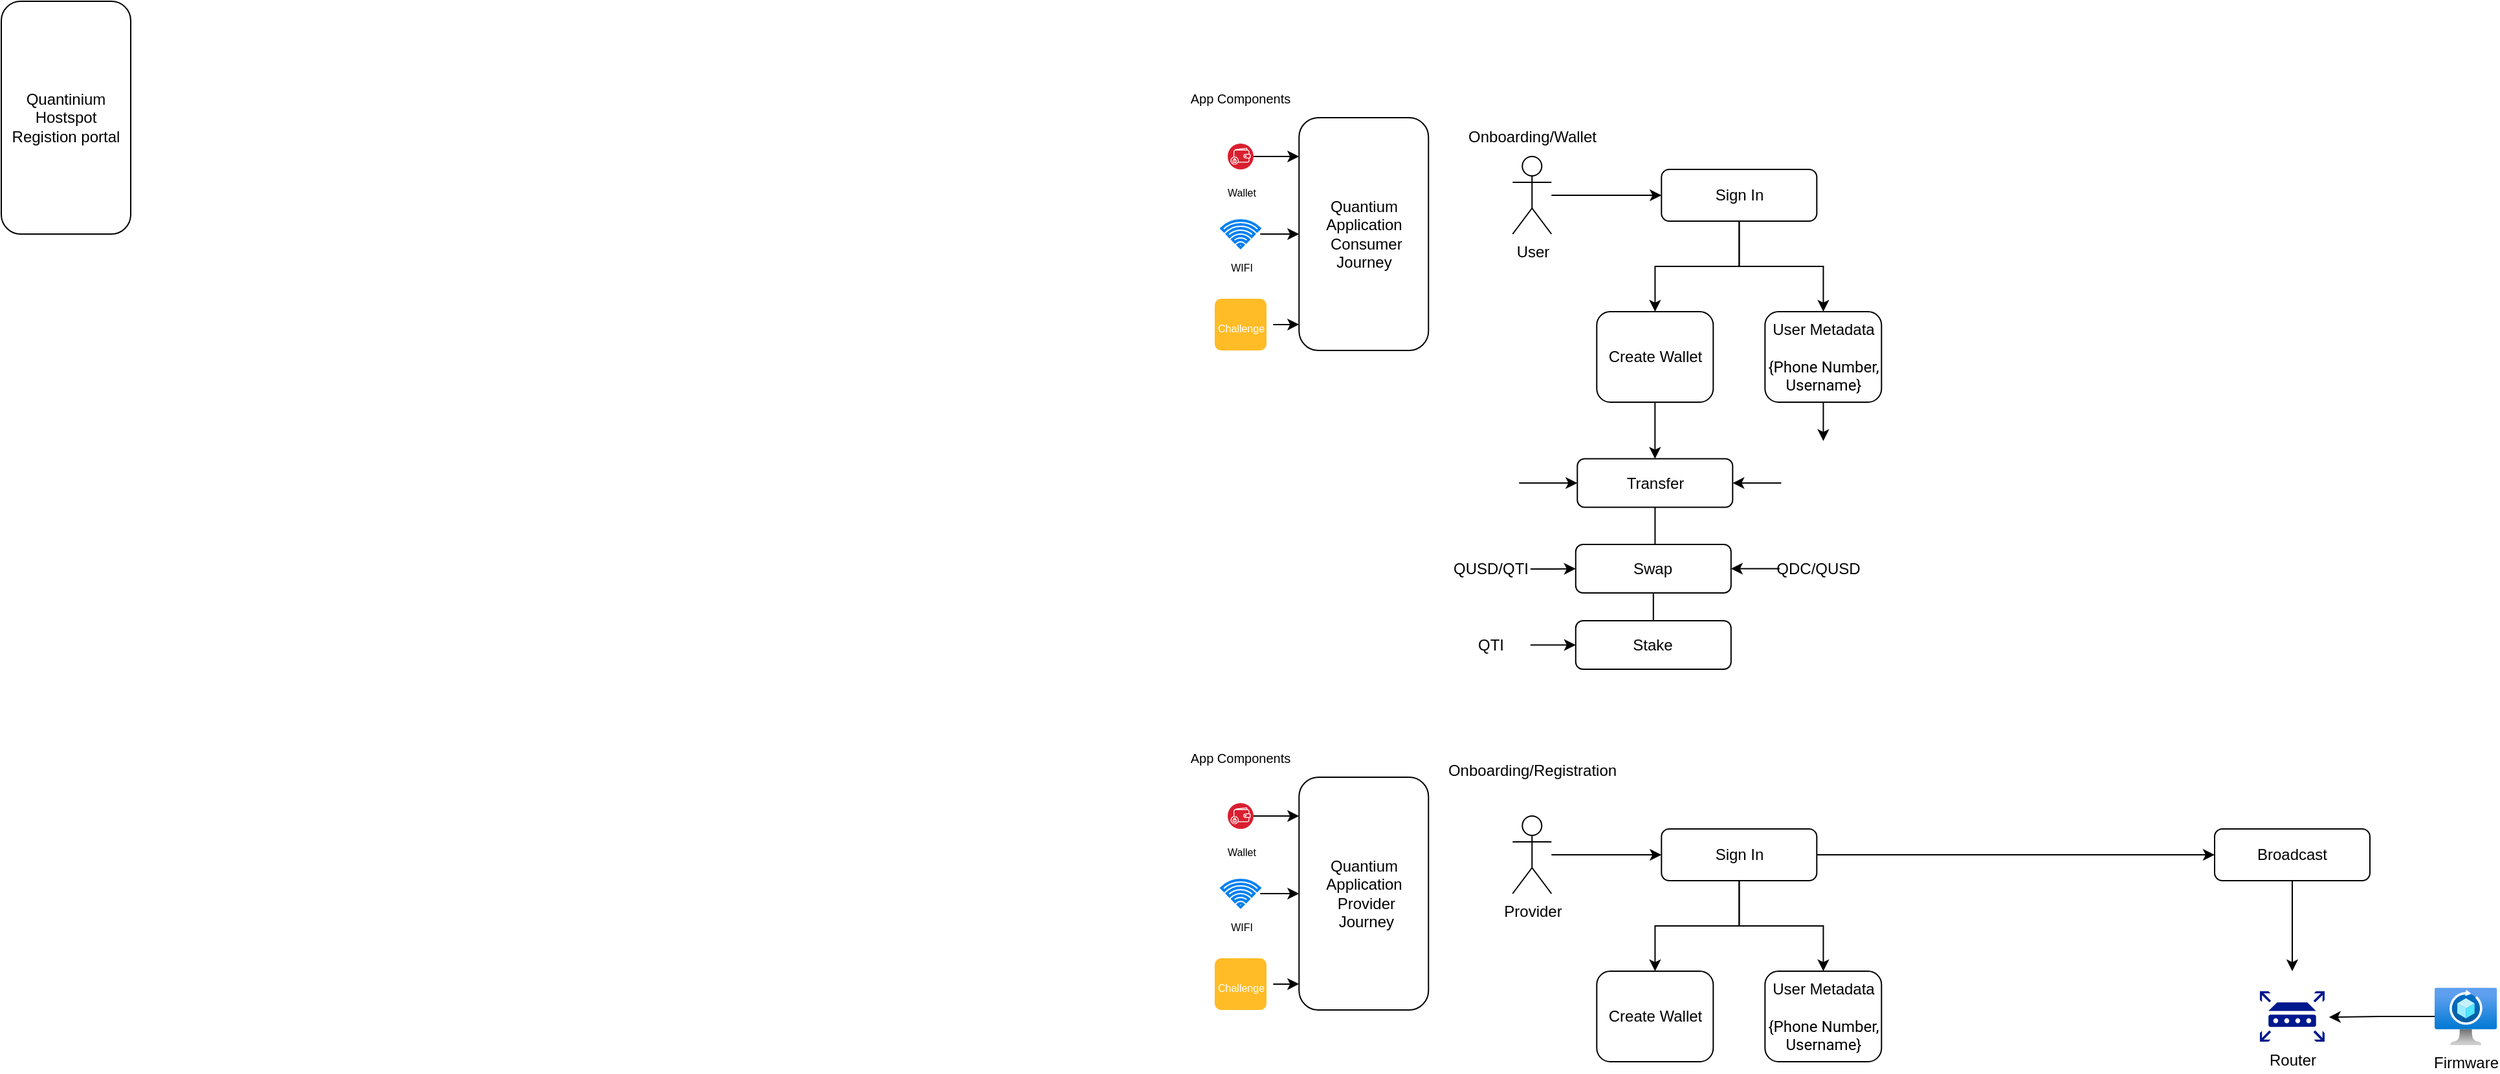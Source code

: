 <mxfile version="24.8.0">
  <diagram name="Page-1" id="w2wgUixRn5SNA8yjD89T">
    <mxGraphModel dx="1255" dy="200" grid="1" gridSize="10" guides="1" tooltips="1" connect="1" arrows="1" fold="1" page="1" pageScale="1" pageWidth="850" pageHeight="1100" math="0" shadow="0">
      <root>
        <mxCell id="0" />
        <mxCell id="1" parent="0" />
        <mxCell id="xLCkrp8KcXFFq_XhmdWr-1" value="Quantium&lt;div&gt;Application&lt;/div&gt;&lt;div&gt;&amp;nbsp;Consumer Journey&lt;br&gt;&lt;/div&gt;" style="rounded=1;whiteSpace=wrap;html=1;" vertex="1" parent="1">
          <mxGeometry x="182.65" y="180" width="100" height="180" as="geometry" />
        </mxCell>
        <mxCell id="xLCkrp8KcXFFq_XhmdWr-2" value="Quantinium Hostspot Registion portal" style="rounded=1;whiteSpace=wrap;html=1;" vertex="1" parent="1">
          <mxGeometry x="-820" y="90" width="100" height="180" as="geometry" />
        </mxCell>
        <mxCell id="xLCkrp8KcXFFq_XhmdWr-3" value="Onboarding/Wallet" style="text;html=1;align=center;verticalAlign=middle;whiteSpace=wrap;rounded=0;" vertex="1" parent="1">
          <mxGeometry x="332.65" y="180" width="60" height="30" as="geometry" />
        </mxCell>
        <mxCell id="xLCkrp8KcXFFq_XhmdWr-8" value="" style="edgeStyle=orthogonalEdgeStyle;rounded=0;orthogonalLoop=1;jettySize=auto;html=1;" edge="1" parent="1" source="xLCkrp8KcXFFq_XhmdWr-4">
          <mxGeometry relative="1" as="geometry">
            <mxPoint x="462.65" y="240" as="targetPoint" />
          </mxGeometry>
        </mxCell>
        <mxCell id="xLCkrp8KcXFFq_XhmdWr-4" value="User" style="shape=umlActor;verticalLabelPosition=bottom;verticalAlign=top;html=1;outlineConnect=0;" vertex="1" parent="1">
          <mxGeometry x="347.65" y="210" width="30" height="60" as="geometry" />
        </mxCell>
        <mxCell id="xLCkrp8KcXFFq_XhmdWr-11" value="" style="edgeStyle=orthogonalEdgeStyle;rounded=0;orthogonalLoop=1;jettySize=auto;html=1;" edge="1" parent="1" source="xLCkrp8KcXFFq_XhmdWr-9" target="xLCkrp8KcXFFq_XhmdWr-10">
          <mxGeometry relative="1" as="geometry" />
        </mxCell>
        <mxCell id="xLCkrp8KcXFFq_XhmdWr-13" style="edgeStyle=orthogonalEdgeStyle;rounded=0;orthogonalLoop=1;jettySize=auto;html=1;" edge="1" parent="1" source="xLCkrp8KcXFFq_XhmdWr-9" target="xLCkrp8KcXFFq_XhmdWr-12">
          <mxGeometry relative="1" as="geometry" />
        </mxCell>
        <mxCell id="xLCkrp8KcXFFq_XhmdWr-9" value="Sign In" style="rounded=1;whiteSpace=wrap;html=1;" vertex="1" parent="1">
          <mxGeometry x="462.65" y="220" width="120" height="40" as="geometry" />
        </mxCell>
        <mxCell id="xLCkrp8KcXFFq_XhmdWr-26" value="" style="edgeStyle=orthogonalEdgeStyle;rounded=0;orthogonalLoop=1;jettySize=auto;html=1;" edge="1" parent="1" source="xLCkrp8KcXFFq_XhmdWr-10" target="xLCkrp8KcXFFq_XhmdWr-25">
          <mxGeometry relative="1" as="geometry" />
        </mxCell>
        <mxCell id="xLCkrp8KcXFFq_XhmdWr-10" value="Create Wallet" style="rounded=1;whiteSpace=wrap;html=1;" vertex="1" parent="1">
          <mxGeometry x="412.65" y="330" width="90" height="70" as="geometry" />
        </mxCell>
        <mxCell id="xLCkrp8KcXFFq_XhmdWr-24" value="" style="edgeStyle=orthogonalEdgeStyle;rounded=0;orthogonalLoop=1;jettySize=auto;html=1;" edge="1" parent="1" source="xLCkrp8KcXFFq_XhmdWr-12" target="xLCkrp8KcXFFq_XhmdWr-23">
          <mxGeometry relative="1" as="geometry" />
        </mxCell>
        <mxCell id="xLCkrp8KcXFFq_XhmdWr-12" value="User Metadata&lt;br&gt;&lt;div&gt;&lt;span style=&quot;font-size: 9pt; font-family: Roboto;&quot;&gt;&lt;br&gt;{Phone Number, Username}&lt;/span&gt;&lt;/div&gt;" style="rounded=1;whiteSpace=wrap;html=1;" vertex="1" parent="1">
          <mxGeometry x="542.65" y="330" width="90" height="70" as="geometry" />
        </mxCell>
        <mxCell id="xLCkrp8KcXFFq_XhmdWr-20" value="" style="edgeStyle=orthogonalEdgeStyle;rounded=0;orthogonalLoop=1;jettySize=auto;html=1;" edge="1" parent="1" source="xLCkrp8KcXFFq_XhmdWr-14" target="xLCkrp8KcXFFq_XhmdWr-1">
          <mxGeometry relative="1" as="geometry">
            <Array as="points">
              <mxPoint x="162.65" y="210" />
              <mxPoint x="162.65" y="210" />
            </Array>
          </mxGeometry>
        </mxCell>
        <mxCell id="xLCkrp8KcXFFq_XhmdWr-14" value="&lt;font style=&quot;font-size: 8px;&quot; color=&quot;#000000&quot;&gt;Wallet&lt;/font&gt;" style="image;aspect=fixed;perimeter=ellipsePerimeter;html=1;align=center;shadow=0;dashed=0;fontColor=#4277BB;labelBackgroundColor=default;fontSize=12;spacingTop=3;image=img/lib/ibm/blockchain/wallet.svg;" vertex="1" parent="1">
          <mxGeometry x="127.5" y="200" width="20" height="20" as="geometry" />
        </mxCell>
        <mxCell id="xLCkrp8KcXFFq_XhmdWr-15" value="&lt;font style=&quot;font-size: 8px;&quot;&gt;WIFI&lt;/font&gt;" style="html=1;verticalLabelPosition=bottom;align=center;labelBackgroundColor=#ffffff;verticalAlign=top;strokeWidth=2;strokeColor=#0080F0;shadow=0;dashed=0;shape=mxgraph.ios7.icons.wifi;pointerEvents=1" vertex="1" parent="1">
          <mxGeometry x="122.65" y="259.5" width="29.7" height="21" as="geometry" />
        </mxCell>
        <mxCell id="xLCkrp8KcXFFq_XhmdWr-18" value="&lt;font style=&quot;font-size: 8px;&quot;&gt;Challenge&lt;/font&gt;" style="html=1;shadow=0;dashed=0;shape=mxgraph.bootstrap.rrect;rSize=5;strokeColor=none;strokeWidth=1;fillColor=#FFBC26;fontColor=#FFFFFF;whiteSpace=wrap;align=center;verticalAlign=middle;spacingLeft=0;fontStyle=0;fontSize=16;spacing=5;" vertex="1" parent="1">
          <mxGeometry x="117.5" y="320" width="40" height="40" as="geometry" />
        </mxCell>
        <mxCell id="xLCkrp8KcXFFq_XhmdWr-19" value="&lt;font style=&quot;font-size: 10px;&quot;&gt;App Components&lt;/font&gt;" style="text;html=1;align=center;verticalAlign=middle;whiteSpace=wrap;rounded=0;" vertex="1" parent="1">
          <mxGeometry x="90" y="150" width="95" height="30" as="geometry" />
        </mxCell>
        <mxCell id="xLCkrp8KcXFFq_XhmdWr-21" value="" style="edgeStyle=orthogonalEdgeStyle;rounded=0;orthogonalLoop=1;jettySize=auto;html=1;" edge="1" parent="1">
          <mxGeometry relative="1" as="geometry">
            <mxPoint x="152.65" y="270" as="sourcePoint" />
            <mxPoint x="182.65" y="270" as="targetPoint" />
            <Array as="points">
              <mxPoint x="162.65" y="270" />
              <mxPoint x="162.65" y="270" />
            </Array>
          </mxGeometry>
        </mxCell>
        <mxCell id="xLCkrp8KcXFFq_XhmdWr-22" value="" style="edgeStyle=orthogonalEdgeStyle;rounded=0;orthogonalLoop=1;jettySize=auto;html=1;" edge="1" parent="1">
          <mxGeometry relative="1" as="geometry">
            <mxPoint x="162.65" y="340" as="sourcePoint" />
            <mxPoint x="182.65" y="339.92" as="targetPoint" />
            <Array as="points">
              <mxPoint x="162.65" y="339.92" />
              <mxPoint x="162.65" y="339.92" />
            </Array>
          </mxGeometry>
        </mxCell>
        <mxCell id="xLCkrp8KcXFFq_XhmdWr-27" value="" style="edgeStyle=orthogonalEdgeStyle;rounded=0;orthogonalLoop=1;jettySize=auto;html=1;" edge="1" parent="1" source="xLCkrp8KcXFFq_XhmdWr-23" target="xLCkrp8KcXFFq_XhmdWr-25">
          <mxGeometry relative="1" as="geometry" />
        </mxCell>
        <mxCell id="xLCkrp8KcXFFq_XhmdWr-23" value="" style="shape=image;html=1;verticalAlign=top;verticalLabelPosition=bottom;labelBackgroundColor=#ffffff;imageAspect=0;aspect=fixed;image=https://cdn1.iconfinder.com/data/icons/unicons-line-vol-5/24/qrcode-scan-128.png" vertex="1" parent="1">
          <mxGeometry x="555.15" y="430" width="65" height="65" as="geometry" />
        </mxCell>
        <mxCell id="xLCkrp8KcXFFq_XhmdWr-41" value="" style="edgeStyle=orthogonalEdgeStyle;rounded=0;orthogonalLoop=1;jettySize=auto;html=1;endArrow=none;endFill=0;" edge="1" parent="1" source="xLCkrp8KcXFFq_XhmdWr-25" target="xLCkrp8KcXFFq_XhmdWr-32">
          <mxGeometry relative="1" as="geometry" />
        </mxCell>
        <mxCell id="xLCkrp8KcXFFq_XhmdWr-25" value="Transfer" style="whiteSpace=wrap;html=1;rounded=1;" vertex="1" parent="1">
          <mxGeometry x="397.65" y="443.75" width="120" height="37.5" as="geometry" />
        </mxCell>
        <mxCell id="xLCkrp8KcXFFq_XhmdWr-30" value="" style="edgeStyle=orthogonalEdgeStyle;rounded=0;orthogonalLoop=1;jettySize=auto;html=1;" edge="1" parent="1" source="xLCkrp8KcXFFq_XhmdWr-29" target="xLCkrp8KcXFFq_XhmdWr-25">
          <mxGeometry relative="1" as="geometry" />
        </mxCell>
        <mxCell id="xLCkrp8KcXFFq_XhmdWr-29" value="" style="shape=image;html=1;verticalAlign=top;verticalLabelPosition=bottom;labelBackgroundColor=#ffffff;imageAspect=0;aspect=fixed;image=https://cdn1.iconfinder.com/data/icons/smartphone-signal-5g-trading/64/Smartphone_NFC-128.png" vertex="1" parent="1">
          <mxGeometry x="312.65" y="442.5" width="40" height="40" as="geometry" />
        </mxCell>
        <mxCell id="xLCkrp8KcXFFq_XhmdWr-31" value="Swap" style="whiteSpace=wrap;html=1;rounded=1;" vertex="1" parent="1">
          <mxGeometry x="396.4" y="510" width="120" height="37.5" as="geometry" />
        </mxCell>
        <mxCell id="xLCkrp8KcXFFq_XhmdWr-32" value="Stake" style="whiteSpace=wrap;html=1;rounded=1;" vertex="1" parent="1">
          <mxGeometry x="396.4" y="569" width="120" height="37.5" as="geometry" />
        </mxCell>
        <mxCell id="xLCkrp8KcXFFq_XhmdWr-37" value="" style="edgeStyle=orthogonalEdgeStyle;rounded=0;orthogonalLoop=1;jettySize=auto;html=1;" edge="1" parent="1" source="xLCkrp8KcXFFq_XhmdWr-33" target="xLCkrp8KcXFFq_XhmdWr-32">
          <mxGeometry relative="1" as="geometry" />
        </mxCell>
        <mxCell id="xLCkrp8KcXFFq_XhmdWr-33" value="QTI" style="text;html=1;align=center;verticalAlign=middle;whiteSpace=wrap;rounded=0;" vertex="1" parent="1">
          <mxGeometry x="301.4" y="572.75" width="60" height="30" as="geometry" />
        </mxCell>
        <mxCell id="xLCkrp8KcXFFq_XhmdWr-39" style="edgeStyle=orthogonalEdgeStyle;rounded=0;orthogonalLoop=1;jettySize=auto;html=1;entryX=0;entryY=0.5;entryDx=0;entryDy=0;" edge="1" parent="1" source="xLCkrp8KcXFFq_XhmdWr-34" target="xLCkrp8KcXFFq_XhmdWr-31">
          <mxGeometry relative="1" as="geometry" />
        </mxCell>
        <mxCell id="xLCkrp8KcXFFq_XhmdWr-34" value="QUSD/QTI" style="text;html=1;align=center;verticalAlign=middle;whiteSpace=wrap;rounded=0;" vertex="1" parent="1">
          <mxGeometry x="301.4" y="514" width="60" height="30" as="geometry" />
        </mxCell>
        <mxCell id="xLCkrp8KcXFFq_XhmdWr-40" style="edgeStyle=orthogonalEdgeStyle;rounded=0;orthogonalLoop=1;jettySize=auto;html=1;entryX=1;entryY=0.5;entryDx=0;entryDy=0;" edge="1" parent="1" source="xLCkrp8KcXFFq_XhmdWr-35" target="xLCkrp8KcXFFq_XhmdWr-31">
          <mxGeometry relative="1" as="geometry" />
        </mxCell>
        <mxCell id="xLCkrp8KcXFFq_XhmdWr-35" value="QDC/QUSD" style="text;html=1;align=center;verticalAlign=middle;whiteSpace=wrap;rounded=0;" vertex="1" parent="1">
          <mxGeometry x="553.9" y="513.75" width="60" height="30" as="geometry" />
        </mxCell>
        <mxCell id="xLCkrp8KcXFFq_XhmdWr-43" value="Quantium&lt;div&gt;Application&lt;/div&gt;&lt;div&gt;&amp;nbsp;Provider&lt;br&gt;&amp;nbsp;Journey&lt;br&gt;&lt;/div&gt;" style="rounded=1;whiteSpace=wrap;html=1;" vertex="1" parent="1">
          <mxGeometry x="182.65" y="690" width="100" height="180" as="geometry" />
        </mxCell>
        <mxCell id="xLCkrp8KcXFFq_XhmdWr-44" value="" style="edgeStyle=orthogonalEdgeStyle;rounded=0;orthogonalLoop=1;jettySize=auto;html=1;" edge="1" parent="1" source="xLCkrp8KcXFFq_XhmdWr-45" target="xLCkrp8KcXFFq_XhmdWr-43">
          <mxGeometry relative="1" as="geometry">
            <Array as="points">
              <mxPoint x="162.65" y="720" />
              <mxPoint x="162.65" y="720" />
            </Array>
          </mxGeometry>
        </mxCell>
        <mxCell id="xLCkrp8KcXFFq_XhmdWr-45" value="&lt;font style=&quot;font-size: 8px;&quot; color=&quot;#000000&quot;&gt;Wallet&lt;/font&gt;" style="image;aspect=fixed;perimeter=ellipsePerimeter;html=1;align=center;shadow=0;dashed=0;fontColor=#4277BB;labelBackgroundColor=default;fontSize=12;spacingTop=3;image=img/lib/ibm/blockchain/wallet.svg;" vertex="1" parent="1">
          <mxGeometry x="127.5" y="710" width="20" height="20" as="geometry" />
        </mxCell>
        <mxCell id="xLCkrp8KcXFFq_XhmdWr-46" value="&lt;font style=&quot;font-size: 8px;&quot;&gt;WIFI&lt;/font&gt;" style="html=1;verticalLabelPosition=bottom;align=center;labelBackgroundColor=#ffffff;verticalAlign=top;strokeWidth=2;strokeColor=#0080F0;shadow=0;dashed=0;shape=mxgraph.ios7.icons.wifi;pointerEvents=1" vertex="1" parent="1">
          <mxGeometry x="122.65" y="769.5" width="29.7" height="21" as="geometry" />
        </mxCell>
        <mxCell id="xLCkrp8KcXFFq_XhmdWr-47" value="&lt;font style=&quot;font-size: 8px;&quot;&gt;Challenge&lt;/font&gt;" style="html=1;shadow=0;dashed=0;shape=mxgraph.bootstrap.rrect;rSize=5;strokeColor=none;strokeWidth=1;fillColor=#FFBC26;fontColor=#FFFFFF;whiteSpace=wrap;align=center;verticalAlign=middle;spacingLeft=0;fontStyle=0;fontSize=16;spacing=5;" vertex="1" parent="1">
          <mxGeometry x="117.5" y="830" width="40" height="40" as="geometry" />
        </mxCell>
        <mxCell id="xLCkrp8KcXFFq_XhmdWr-48" value="&lt;font style=&quot;font-size: 10px;&quot;&gt;App Components&lt;/font&gt;" style="text;html=1;align=center;verticalAlign=middle;whiteSpace=wrap;rounded=0;" vertex="1" parent="1">
          <mxGeometry x="90" y="660" width="95" height="30" as="geometry" />
        </mxCell>
        <mxCell id="xLCkrp8KcXFFq_XhmdWr-49" value="" style="edgeStyle=orthogonalEdgeStyle;rounded=0;orthogonalLoop=1;jettySize=auto;html=1;" edge="1" parent="1">
          <mxGeometry relative="1" as="geometry">
            <mxPoint x="152.65" y="780" as="sourcePoint" />
            <mxPoint x="182.65" y="780" as="targetPoint" />
            <Array as="points">
              <mxPoint x="162.65" y="780" />
              <mxPoint x="162.65" y="780" />
            </Array>
          </mxGeometry>
        </mxCell>
        <mxCell id="xLCkrp8KcXFFq_XhmdWr-50" value="" style="edgeStyle=orthogonalEdgeStyle;rounded=0;orthogonalLoop=1;jettySize=auto;html=1;" edge="1" parent="1">
          <mxGeometry relative="1" as="geometry">
            <mxPoint x="162.65" y="850" as="sourcePoint" />
            <mxPoint x="182.65" y="849.92" as="targetPoint" />
            <Array as="points">
              <mxPoint x="162.65" y="849.92" />
              <mxPoint x="162.65" y="849.92" />
            </Array>
          </mxGeometry>
        </mxCell>
        <mxCell id="xLCkrp8KcXFFq_XhmdWr-58" value="" style="edgeStyle=orthogonalEdgeStyle;rounded=0;orthogonalLoop=1;jettySize=auto;html=1;" edge="1" parent="1" source="xLCkrp8KcXFFq_XhmdWr-51" target="xLCkrp8KcXFFq_XhmdWr-55">
          <mxGeometry relative="1" as="geometry" />
        </mxCell>
        <mxCell id="xLCkrp8KcXFFq_XhmdWr-51" value="Provider" style="shape=umlActor;verticalLabelPosition=bottom;verticalAlign=top;html=1;outlineConnect=0;" vertex="1" parent="1">
          <mxGeometry x="347.65" y="720" width="30" height="60" as="geometry" />
        </mxCell>
        <mxCell id="xLCkrp8KcXFFq_XhmdWr-52" value="Onboarding/Registration" style="text;html=1;align=center;verticalAlign=middle;whiteSpace=wrap;rounded=0;" vertex="1" parent="1">
          <mxGeometry x="332.65" y="670" width="60" height="30" as="geometry" />
        </mxCell>
        <mxCell id="xLCkrp8KcXFFq_XhmdWr-53" value="" style="edgeStyle=orthogonalEdgeStyle;rounded=0;orthogonalLoop=1;jettySize=auto;html=1;" edge="1" parent="1" source="xLCkrp8KcXFFq_XhmdWr-55" target="xLCkrp8KcXFFq_XhmdWr-56">
          <mxGeometry relative="1" as="geometry" />
        </mxCell>
        <mxCell id="xLCkrp8KcXFFq_XhmdWr-54" style="edgeStyle=orthogonalEdgeStyle;rounded=0;orthogonalLoop=1;jettySize=auto;html=1;" edge="1" parent="1" source="xLCkrp8KcXFFq_XhmdWr-55" target="xLCkrp8KcXFFq_XhmdWr-57">
          <mxGeometry relative="1" as="geometry" />
        </mxCell>
        <mxCell id="xLCkrp8KcXFFq_XhmdWr-62" style="edgeStyle=orthogonalEdgeStyle;rounded=0;orthogonalLoop=1;jettySize=auto;html=1;entryX=0;entryY=0.5;entryDx=0;entryDy=0;" edge="1" parent="1" source="xLCkrp8KcXFFq_XhmdWr-55" target="xLCkrp8KcXFFq_XhmdWr-60">
          <mxGeometry relative="1" as="geometry" />
        </mxCell>
        <mxCell id="xLCkrp8KcXFFq_XhmdWr-55" value="Sign In" style="rounded=1;whiteSpace=wrap;html=1;" vertex="1" parent="1">
          <mxGeometry x="462.65" y="730" width="120" height="40" as="geometry" />
        </mxCell>
        <mxCell id="xLCkrp8KcXFFq_XhmdWr-56" value="Create Wallet" style="rounded=1;whiteSpace=wrap;html=1;" vertex="1" parent="1">
          <mxGeometry x="412.65" y="840" width="90" height="70" as="geometry" />
        </mxCell>
        <mxCell id="xLCkrp8KcXFFq_XhmdWr-57" value="User Metadata&lt;br&gt;&lt;div&gt;&lt;span style=&quot;font-size: 9pt; font-family: Roboto;&quot;&gt;&lt;br&gt;{Phone Number, Username}&lt;/span&gt;&lt;/div&gt;" style="rounded=1;whiteSpace=wrap;html=1;" vertex="1" parent="1">
          <mxGeometry x="542.65" y="840" width="90" height="70" as="geometry" />
        </mxCell>
        <mxCell id="xLCkrp8KcXFFq_XhmdWr-63" style="edgeStyle=orthogonalEdgeStyle;rounded=0;orthogonalLoop=1;jettySize=auto;html=1;" edge="1" parent="1" source="xLCkrp8KcXFFq_XhmdWr-60">
          <mxGeometry relative="1" as="geometry">
            <mxPoint x="950" y="840" as="targetPoint" />
          </mxGeometry>
        </mxCell>
        <mxCell id="xLCkrp8KcXFFq_XhmdWr-60" value="Broadcast" style="rounded=1;whiteSpace=wrap;html=1;" vertex="1" parent="1">
          <mxGeometry x="890" y="730" width="120" height="40" as="geometry" />
        </mxCell>
        <mxCell id="xLCkrp8KcXFFq_XhmdWr-64" value="Router" style="sketch=0;aspect=fixed;pointerEvents=1;shadow=0;dashed=0;html=1;strokeColor=none;labelPosition=center;verticalLabelPosition=bottom;verticalAlign=top;align=center;fillColor=#00188D;shape=mxgraph.mscae.enterprise.router" vertex="1" parent="1">
          <mxGeometry x="925" y="855.5" width="50" height="39" as="geometry" />
        </mxCell>
        <mxCell id="xLCkrp8KcXFFq_XhmdWr-66" value="Firmware" style="image;aspect=fixed;html=1;points=[];align=center;fontSize=12;image=img/lib/azure2/networking/Spot_VM.svg;" vertex="1" parent="1">
          <mxGeometry x="1060" y="852.75" width="48.18" height="44.5" as="geometry" />
        </mxCell>
        <mxCell id="xLCkrp8KcXFFq_XhmdWr-67" style="edgeStyle=orthogonalEdgeStyle;rounded=0;orthogonalLoop=1;jettySize=auto;html=1;entryX=1.067;entryY=0.514;entryDx=0;entryDy=0;entryPerimeter=0;" edge="1" parent="1" source="xLCkrp8KcXFFq_XhmdWr-66" target="xLCkrp8KcXFFq_XhmdWr-64">
          <mxGeometry relative="1" as="geometry" />
        </mxCell>
      </root>
    </mxGraphModel>
  </diagram>
</mxfile>
